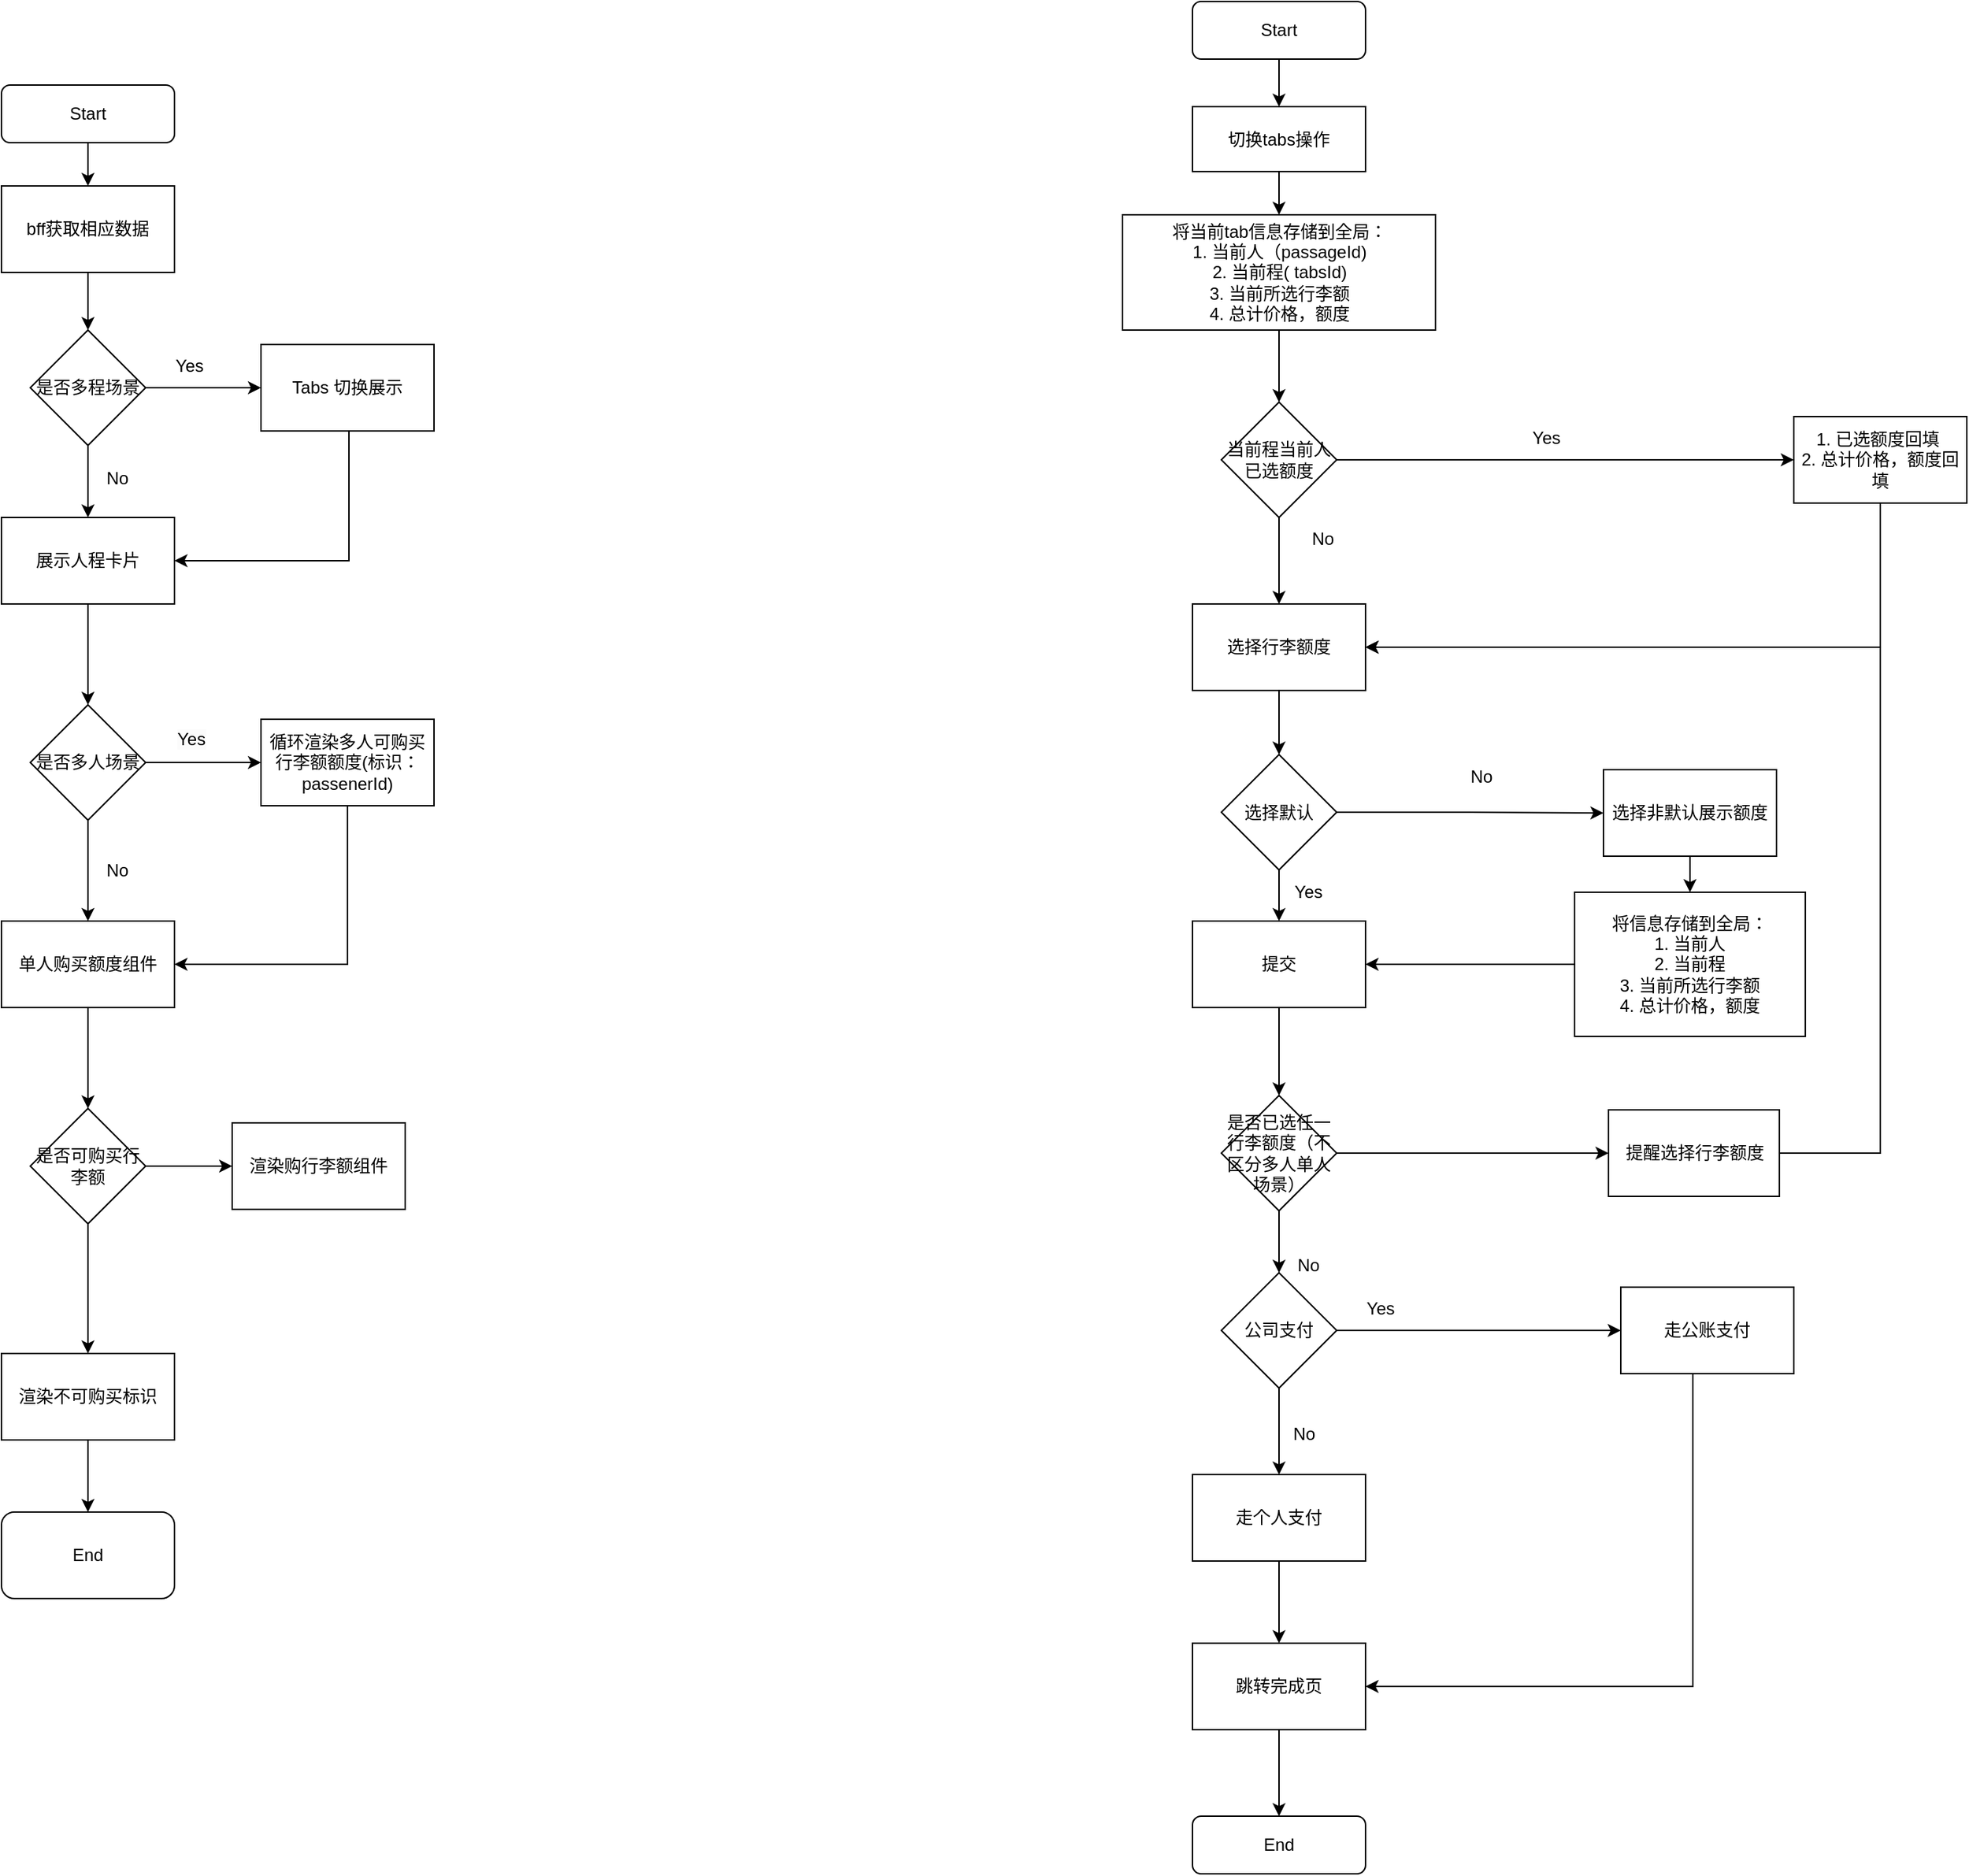<mxfile version="26.1.0">
  <diagram id="C5RBs43oDa-KdzZeNtuy" name="Page-1">
    <mxGraphModel dx="1865" dy="1075" grid="1" gridSize="10" guides="1" tooltips="1" connect="1" arrows="1" fold="1" page="1" pageScale="1" pageWidth="827" pageHeight="1169" math="0" shadow="0">
      <root>
        <mxCell id="WIyWlLk6GJQsqaUBKTNV-0" />
        <mxCell id="WIyWlLk6GJQsqaUBKTNV-1" parent="WIyWlLk6GJQsqaUBKTNV-0" />
        <mxCell id="QhF9T44IF_bWHAfbp_xp-7" value="" style="edgeStyle=orthogonalEdgeStyle;rounded=0;orthogonalLoop=1;jettySize=auto;html=1;" edge="1" parent="WIyWlLk6GJQsqaUBKTNV-1" source="WIyWlLk6GJQsqaUBKTNV-3" target="QhF9T44IF_bWHAfbp_xp-6">
          <mxGeometry relative="1" as="geometry" />
        </mxCell>
        <mxCell id="WIyWlLk6GJQsqaUBKTNV-3" value="Start" style="rounded=1;whiteSpace=wrap;html=1;fontSize=12;glass=0;strokeWidth=1;shadow=0;" parent="WIyWlLk6GJQsqaUBKTNV-1" vertex="1">
          <mxGeometry x="160" y="80" width="120" height="40" as="geometry" />
        </mxCell>
        <mxCell id="QhF9T44IF_bWHAfbp_xp-9" value="" style="edgeStyle=orthogonalEdgeStyle;rounded=0;orthogonalLoop=1;jettySize=auto;html=1;" edge="1" parent="WIyWlLk6GJQsqaUBKTNV-1" source="QhF9T44IF_bWHAfbp_xp-6" target="QhF9T44IF_bWHAfbp_xp-8">
          <mxGeometry relative="1" as="geometry" />
        </mxCell>
        <mxCell id="QhF9T44IF_bWHAfbp_xp-6" value="bff获取相应数据" style="rounded=0;whiteSpace=wrap;html=1;" vertex="1" parent="WIyWlLk6GJQsqaUBKTNV-1">
          <mxGeometry x="160" y="150" width="120" height="60" as="geometry" />
        </mxCell>
        <mxCell id="QhF9T44IF_bWHAfbp_xp-11" value="" style="edgeStyle=orthogonalEdgeStyle;rounded=0;orthogonalLoop=1;jettySize=auto;html=1;" edge="1" parent="WIyWlLk6GJQsqaUBKTNV-1" source="QhF9T44IF_bWHAfbp_xp-8" target="QhF9T44IF_bWHAfbp_xp-10">
          <mxGeometry relative="1" as="geometry" />
        </mxCell>
        <mxCell id="QhF9T44IF_bWHAfbp_xp-17" style="edgeStyle=orthogonalEdgeStyle;rounded=0;orthogonalLoop=1;jettySize=auto;html=1;exitX=0.5;exitY=1;exitDx=0;exitDy=0;entryX=0.5;entryY=0;entryDx=0;entryDy=0;" edge="1" parent="WIyWlLk6GJQsqaUBKTNV-1" source="QhF9T44IF_bWHAfbp_xp-8">
          <mxGeometry relative="1" as="geometry">
            <mxPoint x="220" y="380" as="targetPoint" />
          </mxGeometry>
        </mxCell>
        <mxCell id="QhF9T44IF_bWHAfbp_xp-8" value="是否多程场景" style="rhombus;whiteSpace=wrap;html=1;rounded=0;" vertex="1" parent="WIyWlLk6GJQsqaUBKTNV-1">
          <mxGeometry x="180" y="250" width="80" height="80" as="geometry" />
        </mxCell>
        <mxCell id="QhF9T44IF_bWHAfbp_xp-24" value="" style="edgeStyle=orthogonalEdgeStyle;rounded=0;orthogonalLoop=1;jettySize=auto;html=1;" edge="1" parent="WIyWlLk6GJQsqaUBKTNV-1" source="QhF9T44IF_bWHAfbp_xp-10" target="QhF9T44IF_bWHAfbp_xp-20">
          <mxGeometry relative="1" as="geometry">
            <mxPoint x="310" y="410" as="targetPoint" />
            <Array as="points">
              <mxPoint x="401" y="410" />
            </Array>
          </mxGeometry>
        </mxCell>
        <mxCell id="QhF9T44IF_bWHAfbp_xp-10" value="Tabs&amp;nbsp;切换展示" style="whiteSpace=wrap;html=1;rounded=0;" vertex="1" parent="WIyWlLk6GJQsqaUBKTNV-1">
          <mxGeometry x="340" y="260" width="120" height="60" as="geometry" />
        </mxCell>
        <mxCell id="QhF9T44IF_bWHAfbp_xp-12" value="Yes" style="text;html=1;align=center;verticalAlign=middle;resizable=0;points=[];autosize=1;strokeColor=none;fillColor=none;" vertex="1" parent="WIyWlLk6GJQsqaUBKTNV-1">
          <mxGeometry x="270" y="260" width="40" height="30" as="geometry" />
        </mxCell>
        <mxCell id="QhF9T44IF_bWHAfbp_xp-18" value="No" style="text;html=1;align=center;verticalAlign=middle;resizable=0;points=[];autosize=1;strokeColor=none;fillColor=none;" vertex="1" parent="WIyWlLk6GJQsqaUBKTNV-1">
          <mxGeometry x="220" y="338" width="40" height="30" as="geometry" />
        </mxCell>
        <mxCell id="QhF9T44IF_bWHAfbp_xp-26" value="" style="edgeStyle=orthogonalEdgeStyle;rounded=0;orthogonalLoop=1;jettySize=auto;html=1;" edge="1" parent="WIyWlLk6GJQsqaUBKTNV-1" source="QhF9T44IF_bWHAfbp_xp-20" target="QhF9T44IF_bWHAfbp_xp-25">
          <mxGeometry relative="1" as="geometry" />
        </mxCell>
        <mxCell id="QhF9T44IF_bWHAfbp_xp-20" value="展示人程卡片" style="whiteSpace=wrap;html=1;rounded=0;" vertex="1" parent="WIyWlLk6GJQsqaUBKTNV-1">
          <mxGeometry x="160" y="380" width="120" height="60" as="geometry" />
        </mxCell>
        <mxCell id="QhF9T44IF_bWHAfbp_xp-122" value="" style="edgeStyle=orthogonalEdgeStyle;rounded=0;orthogonalLoop=1;jettySize=auto;html=1;" edge="1" parent="WIyWlLk6GJQsqaUBKTNV-1" source="QhF9T44IF_bWHAfbp_xp-21" target="QhF9T44IF_bWHAfbp_xp-121">
          <mxGeometry relative="1" as="geometry" />
        </mxCell>
        <mxCell id="QhF9T44IF_bWHAfbp_xp-21" value="切换tabs操作" style="whiteSpace=wrap;html=1;rounded=0;" vertex="1" parent="WIyWlLk6GJQsqaUBKTNV-1">
          <mxGeometry x="986" y="95" width="120" height="45" as="geometry" />
        </mxCell>
        <mxCell id="QhF9T44IF_bWHAfbp_xp-28" value="" style="edgeStyle=orthogonalEdgeStyle;rounded=0;orthogonalLoop=1;jettySize=auto;html=1;" edge="1" parent="WIyWlLk6GJQsqaUBKTNV-1" source="QhF9T44IF_bWHAfbp_xp-25" target="QhF9T44IF_bWHAfbp_xp-27">
          <mxGeometry relative="1" as="geometry" />
        </mxCell>
        <mxCell id="QhF9T44IF_bWHAfbp_xp-32" value="" style="edgeStyle=orthogonalEdgeStyle;rounded=0;orthogonalLoop=1;jettySize=auto;html=1;" edge="1" parent="WIyWlLk6GJQsqaUBKTNV-1" source="QhF9T44IF_bWHAfbp_xp-25" target="QhF9T44IF_bWHAfbp_xp-31">
          <mxGeometry relative="1" as="geometry" />
        </mxCell>
        <mxCell id="QhF9T44IF_bWHAfbp_xp-25" value="是否多人场景" style="rhombus;whiteSpace=wrap;html=1;rounded=0;" vertex="1" parent="WIyWlLk6GJQsqaUBKTNV-1">
          <mxGeometry x="180" y="510" width="80" height="80" as="geometry" />
        </mxCell>
        <mxCell id="QhF9T44IF_bWHAfbp_xp-42" value="" style="edgeStyle=orthogonalEdgeStyle;rounded=0;orthogonalLoop=1;jettySize=auto;html=1;entryX=1;entryY=0.5;entryDx=0;entryDy=0;" edge="1" parent="WIyWlLk6GJQsqaUBKTNV-1" source="QhF9T44IF_bWHAfbp_xp-27" target="QhF9T44IF_bWHAfbp_xp-31">
          <mxGeometry relative="1" as="geometry">
            <mxPoint x="400" y="660" as="targetPoint" />
            <Array as="points">
              <mxPoint x="400" y="690" />
            </Array>
          </mxGeometry>
        </mxCell>
        <mxCell id="QhF9T44IF_bWHAfbp_xp-27" value="循环渲染多人可购买行李额额度(标识：passenerId)" style="whiteSpace=wrap;html=1;rounded=0;" vertex="1" parent="WIyWlLk6GJQsqaUBKTNV-1">
          <mxGeometry x="340" y="520" width="120" height="60" as="geometry" />
        </mxCell>
        <mxCell id="QhF9T44IF_bWHAfbp_xp-29" value="&lt;span style=&quot;color: rgb(0, 0, 0); font-family: Helvetica; font-size: 12px; font-style: normal; font-variant-ligatures: normal; font-variant-caps: normal; font-weight: 400; letter-spacing: normal; orphans: 2; text-align: center; text-indent: 0px; text-transform: none; widows: 2; word-spacing: 0px; -webkit-text-stroke-width: 0px; white-space: nowrap; background-color: rgb(251, 251, 251); text-decoration-thickness: initial; text-decoration-style: initial; text-decoration-color: initial; display: inline !important; float: none;&quot;&gt;Yes&lt;/span&gt;" style="text;whiteSpace=wrap;html=1;" vertex="1" parent="WIyWlLk6GJQsqaUBKTNV-1">
          <mxGeometry x="280" y="520" width="50" height="50" as="geometry" />
        </mxCell>
        <mxCell id="QhF9T44IF_bWHAfbp_xp-44" value="" style="edgeStyle=orthogonalEdgeStyle;rounded=0;orthogonalLoop=1;jettySize=auto;html=1;" edge="1" parent="WIyWlLk6GJQsqaUBKTNV-1" source="QhF9T44IF_bWHAfbp_xp-31" target="QhF9T44IF_bWHAfbp_xp-43">
          <mxGeometry relative="1" as="geometry" />
        </mxCell>
        <mxCell id="QhF9T44IF_bWHAfbp_xp-31" value="单人购买额度组件" style="whiteSpace=wrap;html=1;rounded=0;" vertex="1" parent="WIyWlLk6GJQsqaUBKTNV-1">
          <mxGeometry x="160" y="660" width="120" height="60" as="geometry" />
        </mxCell>
        <mxCell id="QhF9T44IF_bWHAfbp_xp-33" value="No" style="text;html=1;align=center;verticalAlign=middle;resizable=0;points=[];autosize=1;strokeColor=none;fillColor=none;" vertex="1" parent="WIyWlLk6GJQsqaUBKTNV-1">
          <mxGeometry x="220" y="610" width="40" height="30" as="geometry" />
        </mxCell>
        <mxCell id="QhF9T44IF_bWHAfbp_xp-37" value="" style="edgeStyle=orthogonalEdgeStyle;rounded=0;orthogonalLoop=1;jettySize=auto;html=1;" edge="1" parent="WIyWlLk6GJQsqaUBKTNV-1" source="QhF9T44IF_bWHAfbp_xp-34" target="QhF9T44IF_bWHAfbp_xp-36">
          <mxGeometry relative="1" as="geometry" />
        </mxCell>
        <mxCell id="QhF9T44IF_bWHAfbp_xp-39" value="" style="edgeStyle=orthogonalEdgeStyle;rounded=0;orthogonalLoop=1;jettySize=auto;html=1;" edge="1" parent="WIyWlLk6GJQsqaUBKTNV-1" source="QhF9T44IF_bWHAfbp_xp-34" target="QhF9T44IF_bWHAfbp_xp-38">
          <mxGeometry relative="1" as="geometry" />
        </mxCell>
        <mxCell id="QhF9T44IF_bWHAfbp_xp-34" value="当前程当前人已选额度" style="rhombus;whiteSpace=wrap;html=1;rounded=0;" vertex="1" parent="WIyWlLk6GJQsqaUBKTNV-1">
          <mxGeometry x="1006" y="300" width="80" height="80" as="geometry" />
        </mxCell>
        <mxCell id="QhF9T44IF_bWHAfbp_xp-157" style="edgeStyle=orthogonalEdgeStyle;rounded=0;orthogonalLoop=1;jettySize=auto;html=1;exitX=0.5;exitY=1;exitDx=0;exitDy=0;entryX=0.5;entryY=0;entryDx=0;entryDy=0;" edge="1" parent="WIyWlLk6GJQsqaUBKTNV-1" source="QhF9T44IF_bWHAfbp_xp-36" target="QhF9T44IF_bWHAfbp_xp-140">
          <mxGeometry relative="1" as="geometry" />
        </mxCell>
        <mxCell id="QhF9T44IF_bWHAfbp_xp-36" value="选择行李额度" style="whiteSpace=wrap;html=1;rounded=0;" vertex="1" parent="WIyWlLk6GJQsqaUBKTNV-1">
          <mxGeometry x="986" y="440" width="120" height="60" as="geometry" />
        </mxCell>
        <mxCell id="QhF9T44IF_bWHAfbp_xp-171" style="edgeStyle=orthogonalEdgeStyle;rounded=0;orthogonalLoop=1;jettySize=auto;html=1;exitX=0.5;exitY=1;exitDx=0;exitDy=0;entryX=1;entryY=0.5;entryDx=0;entryDy=0;" edge="1" parent="WIyWlLk6GJQsqaUBKTNV-1" source="QhF9T44IF_bWHAfbp_xp-38" target="QhF9T44IF_bWHAfbp_xp-36">
          <mxGeometry relative="1" as="geometry" />
        </mxCell>
        <mxCell id="QhF9T44IF_bWHAfbp_xp-38" value="1. 已选额度回填&amp;nbsp;&lt;br&gt;2. 总计价格，额度回填" style="whiteSpace=wrap;html=1;rounded=0;" vertex="1" parent="WIyWlLk6GJQsqaUBKTNV-1">
          <mxGeometry x="1403" y="310" width="120" height="60" as="geometry" />
        </mxCell>
        <mxCell id="QhF9T44IF_bWHAfbp_xp-40" value="Yes" style="text;html=1;align=center;verticalAlign=middle;resizable=0;points=[];autosize=1;strokeColor=none;fillColor=none;" vertex="1" parent="WIyWlLk6GJQsqaUBKTNV-1">
          <mxGeometry x="1211" y="310" width="40" height="30" as="geometry" />
        </mxCell>
        <mxCell id="QhF9T44IF_bWHAfbp_xp-47" value="" style="edgeStyle=orthogonalEdgeStyle;rounded=0;orthogonalLoop=1;jettySize=auto;html=1;" edge="1" parent="WIyWlLk6GJQsqaUBKTNV-1" source="QhF9T44IF_bWHAfbp_xp-43" target="QhF9T44IF_bWHAfbp_xp-46">
          <mxGeometry relative="1" as="geometry" />
        </mxCell>
        <mxCell id="QhF9T44IF_bWHAfbp_xp-50" value="" style="edgeStyle=orthogonalEdgeStyle;rounded=0;orthogonalLoop=1;jettySize=auto;html=1;" edge="1" parent="WIyWlLk6GJQsqaUBKTNV-1" source="QhF9T44IF_bWHAfbp_xp-43" target="QhF9T44IF_bWHAfbp_xp-49">
          <mxGeometry relative="1" as="geometry" />
        </mxCell>
        <mxCell id="QhF9T44IF_bWHAfbp_xp-43" value="是否可购买行李额" style="rhombus;whiteSpace=wrap;html=1;rounded=0;" vertex="1" parent="WIyWlLk6GJQsqaUBKTNV-1">
          <mxGeometry x="180" y="790" width="80" height="80" as="geometry" />
        </mxCell>
        <mxCell id="QhF9T44IF_bWHAfbp_xp-46" value="渲染购行李额组件" style="whiteSpace=wrap;html=1;rounded=0;" vertex="1" parent="WIyWlLk6GJQsqaUBKTNV-1">
          <mxGeometry x="320" y="800" width="120" height="60" as="geometry" />
        </mxCell>
        <mxCell id="QhF9T44IF_bWHAfbp_xp-55" value="" style="edgeStyle=orthogonalEdgeStyle;rounded=0;orthogonalLoop=1;jettySize=auto;html=1;" edge="1" parent="WIyWlLk6GJQsqaUBKTNV-1" source="QhF9T44IF_bWHAfbp_xp-49" target="QhF9T44IF_bWHAfbp_xp-53">
          <mxGeometry relative="1" as="geometry" />
        </mxCell>
        <mxCell id="QhF9T44IF_bWHAfbp_xp-49" value="渲染不可购买标识" style="whiteSpace=wrap;html=1;rounded=0;" vertex="1" parent="WIyWlLk6GJQsqaUBKTNV-1">
          <mxGeometry x="160" y="960" width="120" height="60" as="geometry" />
        </mxCell>
        <mxCell id="QhF9T44IF_bWHAfbp_xp-53" value="End" style="rounded=1;whiteSpace=wrap;html=1;" vertex="1" parent="WIyWlLk6GJQsqaUBKTNV-1">
          <mxGeometry x="160" y="1070" width="120" height="60" as="geometry" />
        </mxCell>
        <mxCell id="QhF9T44IF_bWHAfbp_xp-57" value="No" style="text;html=1;align=center;verticalAlign=middle;resizable=0;points=[];autosize=1;strokeColor=none;fillColor=none;" vertex="1" parent="WIyWlLk6GJQsqaUBKTNV-1">
          <mxGeometry x="1056" y="380" width="40" height="30" as="geometry" />
        </mxCell>
        <mxCell id="QhF9T44IF_bWHAfbp_xp-149" value="" style="edgeStyle=orthogonalEdgeStyle;rounded=0;orthogonalLoop=1;jettySize=auto;html=1;" edge="1" parent="WIyWlLk6GJQsqaUBKTNV-1" source="QhF9T44IF_bWHAfbp_xp-58" target="QhF9T44IF_bWHAfbp_xp-60">
          <mxGeometry relative="1" as="geometry" />
        </mxCell>
        <mxCell id="QhF9T44IF_bWHAfbp_xp-58" value="选择非默认展示额度" style="whiteSpace=wrap;html=1;rounded=0;" vertex="1" parent="WIyWlLk6GJQsqaUBKTNV-1">
          <mxGeometry x="1271" y="555" width="120" height="60" as="geometry" />
        </mxCell>
        <mxCell id="QhF9T44IF_bWHAfbp_xp-152" value="" style="edgeStyle=orthogonalEdgeStyle;rounded=0;orthogonalLoop=1;jettySize=auto;html=1;entryX=1;entryY=0.5;entryDx=0;entryDy=0;" edge="1" parent="WIyWlLk6GJQsqaUBKTNV-1" source="QhF9T44IF_bWHAfbp_xp-60" target="QhF9T44IF_bWHAfbp_xp-64">
          <mxGeometry relative="1" as="geometry">
            <mxPoint x="1203" y="670" as="targetPoint" />
          </mxGeometry>
        </mxCell>
        <mxCell id="QhF9T44IF_bWHAfbp_xp-60" value="将信息存储到全局：&lt;br&gt;1. 当前人&lt;br&gt;2. 当前程&lt;br&gt;3. 当前所选行李额&lt;br&gt;4. 总计价格，额度" style="whiteSpace=wrap;html=1;rounded=0;" vertex="1" parent="WIyWlLk6GJQsqaUBKTNV-1">
          <mxGeometry x="1251" y="640" width="160" height="100" as="geometry" />
        </mxCell>
        <mxCell id="QhF9T44IF_bWHAfbp_xp-67" value="" style="edgeStyle=orthogonalEdgeStyle;rounded=0;orthogonalLoop=1;jettySize=auto;html=1;" edge="1" parent="WIyWlLk6GJQsqaUBKTNV-1" source="QhF9T44IF_bWHAfbp_xp-64" target="QhF9T44IF_bWHAfbp_xp-66">
          <mxGeometry relative="1" as="geometry" />
        </mxCell>
        <mxCell id="QhF9T44IF_bWHAfbp_xp-64" value="提交" style="whiteSpace=wrap;html=1;rounded=0;" vertex="1" parent="WIyWlLk6GJQsqaUBKTNV-1">
          <mxGeometry x="986" y="660" width="120" height="60" as="geometry" />
        </mxCell>
        <mxCell id="QhF9T44IF_bWHAfbp_xp-75" value="" style="edgeStyle=orthogonalEdgeStyle;rounded=0;orthogonalLoop=1;jettySize=auto;html=1;" edge="1" parent="WIyWlLk6GJQsqaUBKTNV-1" source="QhF9T44IF_bWHAfbp_xp-66" target="QhF9T44IF_bWHAfbp_xp-74">
          <mxGeometry relative="1" as="geometry" />
        </mxCell>
        <mxCell id="QhF9T44IF_bWHAfbp_xp-132" value="" style="edgeStyle=orthogonalEdgeStyle;rounded=0;orthogonalLoop=1;jettySize=auto;html=1;" edge="1" parent="WIyWlLk6GJQsqaUBKTNV-1" source="QhF9T44IF_bWHAfbp_xp-66" target="QhF9T44IF_bWHAfbp_xp-128">
          <mxGeometry relative="1" as="geometry" />
        </mxCell>
        <mxCell id="QhF9T44IF_bWHAfbp_xp-66" value="是否已选任一行李额度（不区分多人单人场景）" style="rhombus;whiteSpace=wrap;html=1;rounded=0;" vertex="1" parent="WIyWlLk6GJQsqaUBKTNV-1">
          <mxGeometry x="1006" y="781" width="80" height="80" as="geometry" />
        </mxCell>
        <mxCell id="QhF9T44IF_bWHAfbp_xp-89" value="" style="edgeStyle=orthogonalEdgeStyle;rounded=0;orthogonalLoop=1;jettySize=auto;html=1;" edge="1" parent="WIyWlLk6GJQsqaUBKTNV-1" source="QhF9T44IF_bWHAfbp_xp-74" target="QhF9T44IF_bWHAfbp_xp-88">
          <mxGeometry relative="1" as="geometry" />
        </mxCell>
        <mxCell id="QhF9T44IF_bWHAfbp_xp-93" value="" style="edgeStyle=orthogonalEdgeStyle;rounded=0;orthogonalLoop=1;jettySize=auto;html=1;" edge="1" parent="WIyWlLk6GJQsqaUBKTNV-1" source="QhF9T44IF_bWHAfbp_xp-74" target="QhF9T44IF_bWHAfbp_xp-92">
          <mxGeometry relative="1" as="geometry" />
        </mxCell>
        <mxCell id="QhF9T44IF_bWHAfbp_xp-74" value="公司支付" style="rhombus;whiteSpace=wrap;html=1;rounded=0;" vertex="1" parent="WIyWlLk6GJQsqaUBKTNV-1">
          <mxGeometry x="1006" y="904" width="80" height="80" as="geometry" />
        </mxCell>
        <mxCell id="QhF9T44IF_bWHAfbp_xp-76" value="No" style="text;html=1;align=center;verticalAlign=middle;resizable=0;points=[];autosize=1;strokeColor=none;fillColor=none;" vertex="1" parent="WIyWlLk6GJQsqaUBKTNV-1">
          <mxGeometry x="1046" y="884" width="40" height="30" as="geometry" />
        </mxCell>
        <mxCell id="QhF9T44IF_bWHAfbp_xp-170" style="edgeStyle=orthogonalEdgeStyle;rounded=0;orthogonalLoop=1;jettySize=auto;html=1;entryX=1;entryY=0.5;entryDx=0;entryDy=0;" edge="1" parent="WIyWlLk6GJQsqaUBKTNV-1" source="QhF9T44IF_bWHAfbp_xp-88" target="QhF9T44IF_bWHAfbp_xp-97">
          <mxGeometry relative="1" as="geometry">
            <Array as="points">
              <mxPoint x="1333" y="1191" />
            </Array>
          </mxGeometry>
        </mxCell>
        <mxCell id="QhF9T44IF_bWHAfbp_xp-88" value="走公账支付" style="whiteSpace=wrap;html=1;rounded=0;" vertex="1" parent="WIyWlLk6GJQsqaUBKTNV-1">
          <mxGeometry x="1283" y="914" width="120" height="60" as="geometry" />
        </mxCell>
        <mxCell id="QhF9T44IF_bWHAfbp_xp-91" value="Yes" style="text;html=1;align=center;verticalAlign=middle;resizable=0;points=[];autosize=1;strokeColor=none;fillColor=none;" vertex="1" parent="WIyWlLk6GJQsqaUBKTNV-1">
          <mxGeometry x="1096" y="914" width="40" height="30" as="geometry" />
        </mxCell>
        <mxCell id="QhF9T44IF_bWHAfbp_xp-98" value="" style="edgeStyle=orthogonalEdgeStyle;rounded=0;orthogonalLoop=1;jettySize=auto;html=1;" edge="1" parent="WIyWlLk6GJQsqaUBKTNV-1" source="QhF9T44IF_bWHAfbp_xp-92" target="QhF9T44IF_bWHAfbp_xp-97">
          <mxGeometry relative="1" as="geometry" />
        </mxCell>
        <mxCell id="QhF9T44IF_bWHAfbp_xp-92" value="走个人支付" style="whiteSpace=wrap;html=1;rounded=0;" vertex="1" parent="WIyWlLk6GJQsqaUBKTNV-1">
          <mxGeometry x="986" y="1044" width="120" height="60" as="geometry" />
        </mxCell>
        <mxCell id="QhF9T44IF_bWHAfbp_xp-94" value="No" style="text;html=1;align=center;verticalAlign=middle;resizable=0;points=[];autosize=1;strokeColor=none;fillColor=none;" vertex="1" parent="WIyWlLk6GJQsqaUBKTNV-1">
          <mxGeometry x="1043" y="1001" width="40" height="30" as="geometry" />
        </mxCell>
        <mxCell id="QhF9T44IF_bWHAfbp_xp-100" value="" style="edgeStyle=orthogonalEdgeStyle;rounded=0;orthogonalLoop=1;jettySize=auto;html=1;" edge="1" parent="WIyWlLk6GJQsqaUBKTNV-1" source="QhF9T44IF_bWHAfbp_xp-97" target="QhF9T44IF_bWHAfbp_xp-99">
          <mxGeometry relative="1" as="geometry" />
        </mxCell>
        <mxCell id="QhF9T44IF_bWHAfbp_xp-97" value="跳转完成页" style="whiteSpace=wrap;html=1;rounded=0;" vertex="1" parent="WIyWlLk6GJQsqaUBKTNV-1">
          <mxGeometry x="986" y="1161" width="120" height="60" as="geometry" />
        </mxCell>
        <mxCell id="QhF9T44IF_bWHAfbp_xp-99" value="End" style="rounded=1;whiteSpace=wrap;html=1;" vertex="1" parent="WIyWlLk6GJQsqaUBKTNV-1">
          <mxGeometry x="986" y="1281" width="120" height="40" as="geometry" />
        </mxCell>
        <mxCell id="QhF9T44IF_bWHAfbp_xp-102" style="edgeStyle=orthogonalEdgeStyle;rounded=0;orthogonalLoop=1;jettySize=auto;html=1;exitX=0.5;exitY=1;exitDx=0;exitDy=0;entryX=0.5;entryY=0;entryDx=0;entryDy=0;" edge="1" parent="WIyWlLk6GJQsqaUBKTNV-1" source="QhF9T44IF_bWHAfbp_xp-101" target="QhF9T44IF_bWHAfbp_xp-21">
          <mxGeometry relative="1" as="geometry" />
        </mxCell>
        <mxCell id="QhF9T44IF_bWHAfbp_xp-101" value="Start" style="rounded=1;whiteSpace=wrap;html=1;fontSize=12;glass=0;strokeWidth=1;shadow=0;" vertex="1" parent="WIyWlLk6GJQsqaUBKTNV-1">
          <mxGeometry x="986" y="22" width="120" height="40" as="geometry" />
        </mxCell>
        <mxCell id="QhF9T44IF_bWHAfbp_xp-123" value="" style="edgeStyle=orthogonalEdgeStyle;rounded=0;orthogonalLoop=1;jettySize=auto;html=1;" edge="1" parent="WIyWlLk6GJQsqaUBKTNV-1" source="QhF9T44IF_bWHAfbp_xp-121" target="QhF9T44IF_bWHAfbp_xp-34">
          <mxGeometry relative="1" as="geometry" />
        </mxCell>
        <mxCell id="QhF9T44IF_bWHAfbp_xp-121" value="将当前tab信息存储到全局：&lt;br&gt;1. 当前人（passageId)&lt;br&gt;2. 当前程( tabsId)&lt;br&gt;3. 当前所选行李额&lt;br&gt;4. 总计价格，额度" style="whiteSpace=wrap;html=1;rounded=0;" vertex="1" parent="WIyWlLk6GJQsqaUBKTNV-1">
          <mxGeometry x="937.5" y="170" width="217" height="80" as="geometry" />
        </mxCell>
        <mxCell id="QhF9T44IF_bWHAfbp_xp-174" value="" style="edgeStyle=orthogonalEdgeStyle;rounded=0;orthogonalLoop=1;jettySize=auto;html=1;entryX=1;entryY=0.5;entryDx=0;entryDy=0;" edge="1" parent="WIyWlLk6GJQsqaUBKTNV-1" source="QhF9T44IF_bWHAfbp_xp-128" target="QhF9T44IF_bWHAfbp_xp-36">
          <mxGeometry relative="1" as="geometry">
            <mxPoint x="1472.25" y="831" as="targetPoint" />
            <Array as="points">
              <mxPoint x="1463" y="821" />
              <mxPoint x="1463" y="470" />
            </Array>
          </mxGeometry>
        </mxCell>
        <mxCell id="QhF9T44IF_bWHAfbp_xp-128" value="提醒选择行李额度" style="whiteSpace=wrap;html=1;rounded=0;" vertex="1" parent="WIyWlLk6GJQsqaUBKTNV-1">
          <mxGeometry x="1274.5" y="791" width="118.5" height="60" as="geometry" />
        </mxCell>
        <mxCell id="QhF9T44IF_bWHAfbp_xp-158" value="" style="edgeStyle=orthogonalEdgeStyle;rounded=0;orthogonalLoop=1;jettySize=auto;html=1;" edge="1" parent="WIyWlLk6GJQsqaUBKTNV-1" source="QhF9T44IF_bWHAfbp_xp-140" target="QhF9T44IF_bWHAfbp_xp-64">
          <mxGeometry relative="1" as="geometry" />
        </mxCell>
        <mxCell id="QhF9T44IF_bWHAfbp_xp-159" style="edgeStyle=orthogonalEdgeStyle;rounded=0;orthogonalLoop=1;jettySize=auto;html=1;exitX=1;exitY=0.5;exitDx=0;exitDy=0;" edge="1" parent="WIyWlLk6GJQsqaUBKTNV-1" source="QhF9T44IF_bWHAfbp_xp-140" target="QhF9T44IF_bWHAfbp_xp-58">
          <mxGeometry relative="1" as="geometry" />
        </mxCell>
        <mxCell id="QhF9T44IF_bWHAfbp_xp-140" value="选择默认" style="rhombus;whiteSpace=wrap;html=1;rounded=0;" vertex="1" parent="WIyWlLk6GJQsqaUBKTNV-1">
          <mxGeometry x="1006" y="544.5" width="80" height="80" as="geometry" />
        </mxCell>
        <mxCell id="QhF9T44IF_bWHAfbp_xp-160" value="No" style="text;html=1;align=center;verticalAlign=middle;resizable=0;points=[];autosize=1;strokeColor=none;fillColor=none;" vertex="1" parent="WIyWlLk6GJQsqaUBKTNV-1">
          <mxGeometry x="1166" y="544.5" width="40" height="30" as="geometry" />
        </mxCell>
        <mxCell id="QhF9T44IF_bWHAfbp_xp-169" value="Yes" style="text;html=1;align=center;verticalAlign=middle;resizable=0;points=[];autosize=1;strokeColor=none;fillColor=none;" vertex="1" parent="WIyWlLk6GJQsqaUBKTNV-1">
          <mxGeometry x="1046" y="624.5" width="40" height="30" as="geometry" />
        </mxCell>
      </root>
    </mxGraphModel>
  </diagram>
</mxfile>
